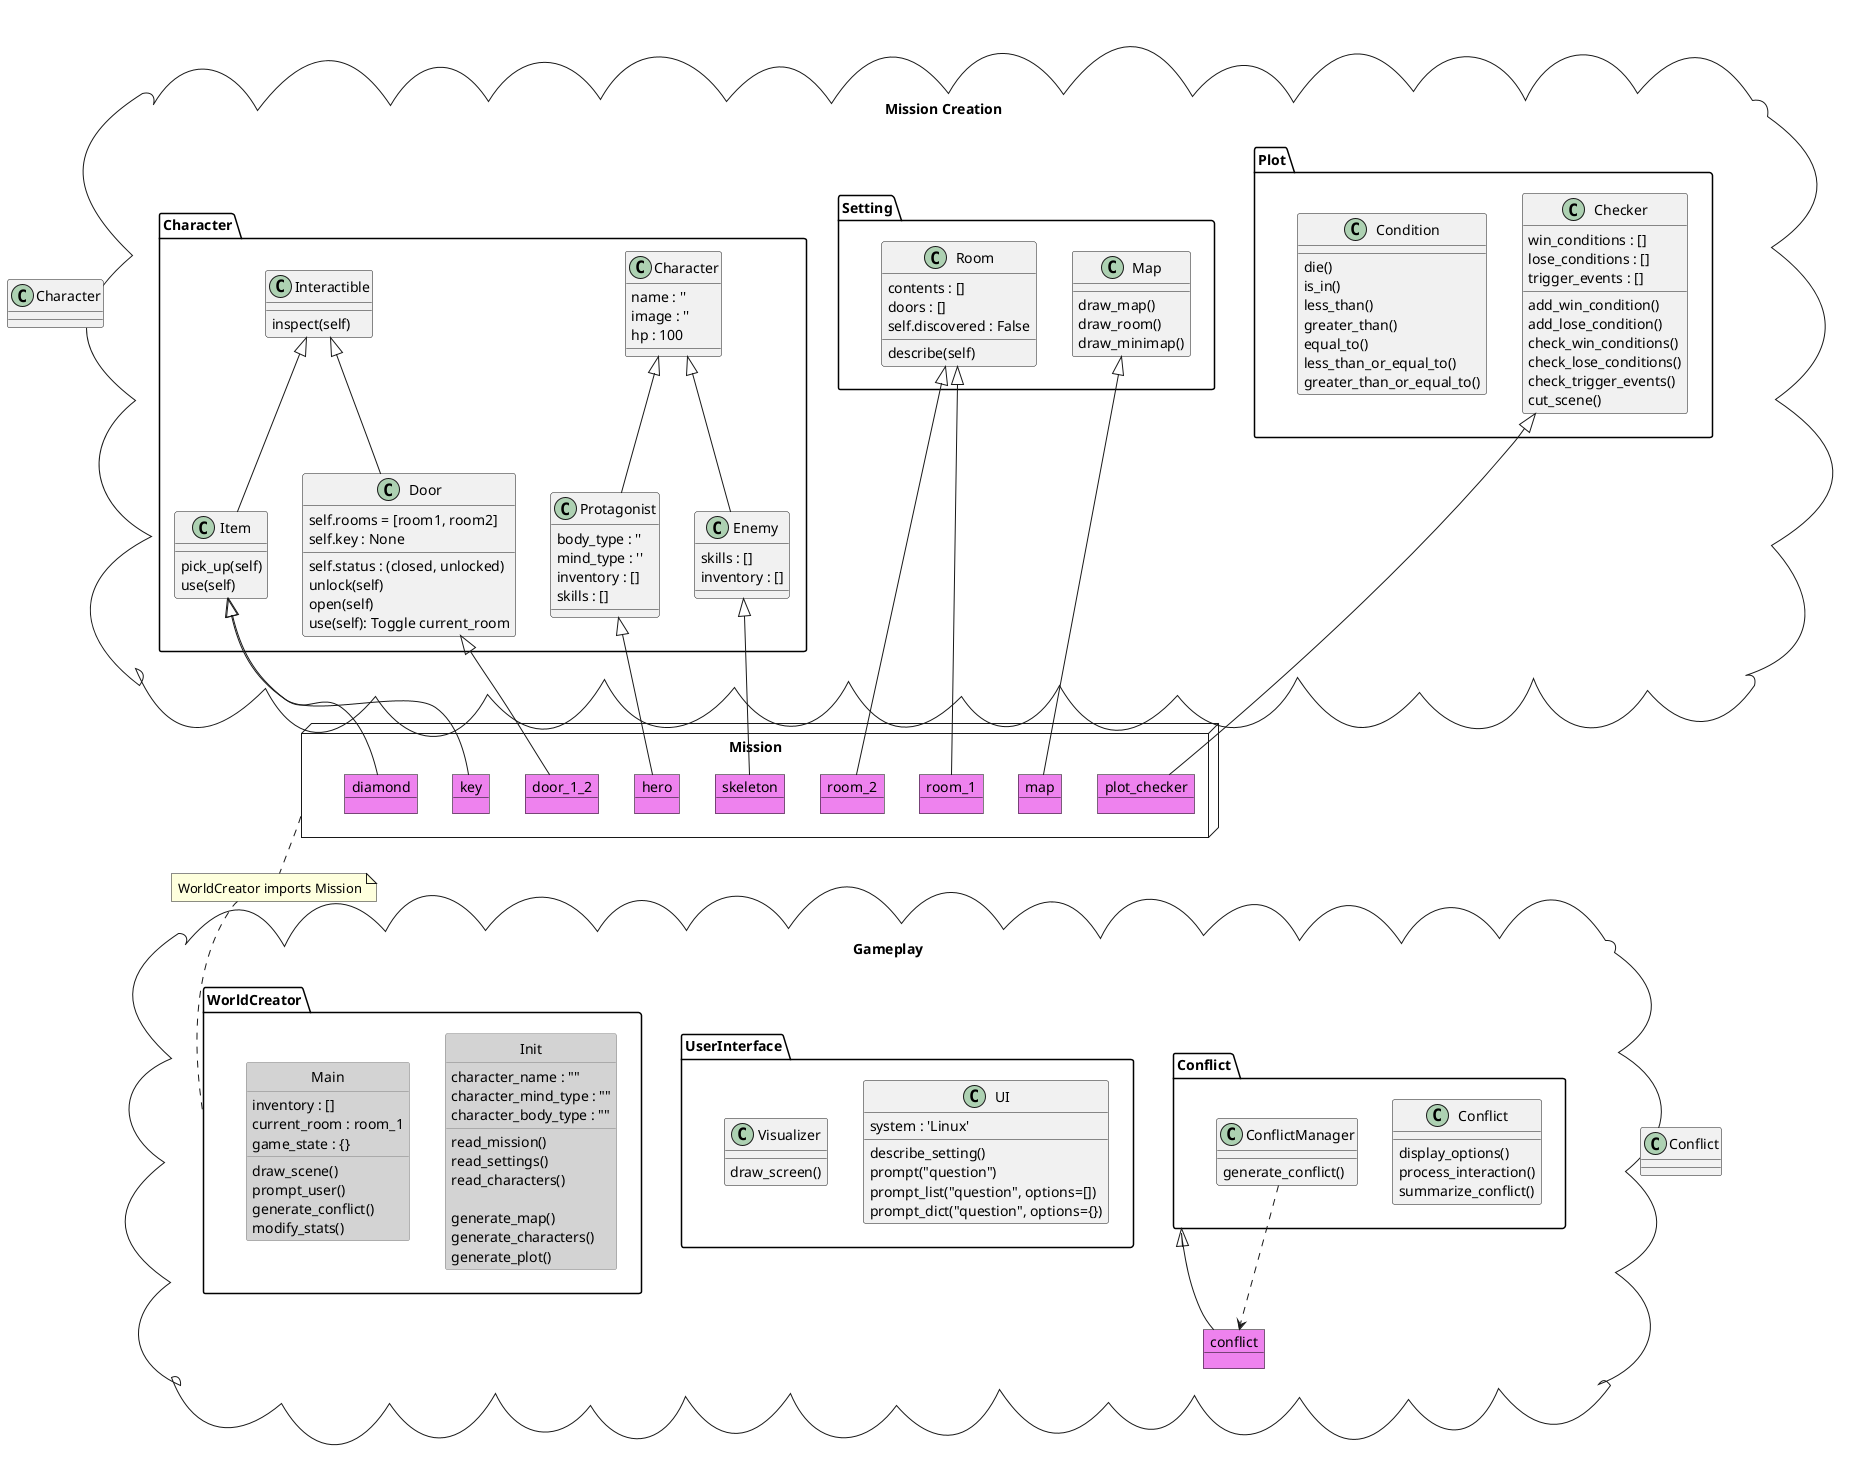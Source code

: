 @startuml
' Packages for the Adventure RPG

'===============================================================================
' SKINPARAMS
'-------------------------------------------------------------------------------
skinparam class {
    BorderColor<<Module>> Gray
    BackgroundColor<<Module>> LightGray
}
skinparam object {
    BorderColor Black
    BackgroundColor Violet
}


'===============================================================================
' PACKAGES
'-------------------------------------------------------------------------------
'_______________________________________________________________________________
package "Mission Creation" <<Cloud>> {
    '_______________________________________________________________________________
    package Character <<Folder>> {
        class Character {
            name : ''
            image : ''
            hp : 100
        }
        class Protagonist {
            body_type : ''
            mind_type : ''
            inventory : []
            skills : []
        }

        '----------------------------------
        class Enemy {
            skills : []
            inventory : []
        }
        Character <|-- Protagonist
        Character <|-- Enemy

        '----------------------------------
        class Interactible {
            inspect(self)
        }
        class Item {
            pick_up(self)
            use(self)
        }   
        Interactible <|-- Item

        '----------------------------------
        class Door {
            self.rooms = [room1, room2]
            self.key : None
            self.status : (closed, unlocked)
            unlock(self)
            open(self)
            'toggle current_room between rooms in self.rooms
            use(self): Toggle current_room
        }
        Interactible <|-- Door
    }

    '_______________________________________________________________________________
    package Setting <<Folder>> {
        class Room {
            contents : []
            doors : []
            self.discovered : False
            describe(self)
        }

        class Map {
            draw_map()
            draw_room()
            draw_minimap()
        }
    }

    '_______________________________________________________________________________
    package Plot <<Folder>> {
        class Checker {
            win_conditions : []
            lose_conditions : []
            trigger_events : []

            add_win_condition()
            add_lose_condition()
            check_win_conditions()
            check_lose_conditions()
            check_trigger_events()
            cut_scene()
        }

        '----------------------------------
        class Condition {
            die()
            is_in()
            less_than()
            greater_than()
            equal_to()
            less_than_or_equal_to()
            greater_than_or_equal_to()
        }
    }
}


'_______________________________________________________________________________
package Mission <<Node>> {
    ''''''''''''''''''''''''''''''''''''''''''''''''''''''''''''''''''''''''''''
    '' The mission file instantiates everything that will exist in the mission.
    ''      - characters (hero, enemies, etc.)
    ''      - map (rooms, doors, and layout)
    ''      - items
    ''      - plot (win/lose conditions, trigger conditions, etc.)
    ''''''''''''''''''''''''''''''''''''''''''''''''''''''''''''''''''''''''''''
    object hero
    Protagonist <|-- hero

    object skeleton
    Enemy <|-- skeleton

    object diamond
    Item <|-- diamond

    object key
    Item <|-- key

    object room_1
    object room_2
    Room <|-- room_1
    Room <|-- room_2

    object door_1_2
    Door <|-- door_1_2
    'room_1   .. door_1_2
    'door_1_2 .. room_2

    object map
    Map <|-- map

    object plot_checker
    Checker <|-- plot_checker
}


'_______________________________________________________________________________
package "Gameplay" <<Cloud>> {
    '_______________________________________________________________________________
    package Conflict <<Folder>> {
        class Conflict {
            display_options()
            process_interaction()
            summarize_conflict()
        }

        class ConflictManager {
            generate_conflict()
        }
    }
    object conflict
    Conflict <|-- conflict
    ConflictManager ..> conflict

    '_______________________________________________________________________________
    package UserInterface <<Folder>> {
        class UI {
            system : 'Linux'

            describe_setting()
            prompt("question")
            prompt_list("question", options=[])
            prompt_dict("question", options={})
        }

        class Visualizer {
            draw_screen()
        }
    }

    '_______________________________________________________________________________
    package WorldCreator <<Folder>> {
        class Init <<Module>> {
            ' VARIABLES
            character_name : ""
            character_mind_type : ""
            character_body_type : ""

            ' METHODS
            read_mission()
            read_settings()
            read_characters()
            
            generate_map()
            generate_characters()
            generate_plot()
        }

        '----------------------------------
        class Main <<Module>> {
            ' VARIABLES
            inventory : []
            current_room : room_1
            game_state : {}

            ' METHODS
            draw_scene()
            prompt_user()
            generate_conflict()
            modify_stats()

        }
    }
}


'===============================================================================
' FORMATTING & LAYOUT
'-------------------------------------------------------------------------------
'_______________________________________
'           MISSION CREATION
'---------------------------------------
' Align vertically: "Mission Creation", Mission, "Gameplay"
"Mission Creation" -down[hidden]--> Mission
Mission -down[hidden]--> "Gameplay"

' Align horizontally: Character, Settings, Plot
Character -[hidden]> Setting
Setting   -[hidden]> Plot


'_______________________________________
'           MISSION
'---------------------------------------
' Align Vertically: WorldCreator, Mission
note "WorldCreator imports Mission" as N1
Mission .. N1
N1 .. WorldCreator


'_______________________________________
'           GAMEPLAY
'.......................................
' Align horizontally: UserInterface, Conflict
UserInterface -[hidden]> Conflict


'_______________________________________
' MISCELLANEOUS FORMATTING
'.......................................
' don't display the circle or stereotype name for these skinparams
hide <<Module>> circle
hide <<Module>> stereotype
hide <<Object>> circle
hide <<Object>> stereotype
'===============================================================================
@enduml
